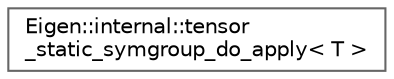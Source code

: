 digraph "类继承关系图"
{
 // LATEX_PDF_SIZE
  bgcolor="transparent";
  edge [fontname=Helvetica,fontsize=10,labelfontname=Helvetica,labelfontsize=10];
  node [fontname=Helvetica,fontsize=10,shape=box,height=0.2,width=0.4];
  rankdir="LR";
  Node0 [id="Node000000",label="Eigen::internal::tensor\l_static_symgroup_do_apply\< T \>",height=0.2,width=0.4,color="grey40", fillcolor="white", style="filled",URL="$struct_eigen_1_1internal_1_1tensor__static__symgroup__do__apply.html",tooltip=" "];
}
